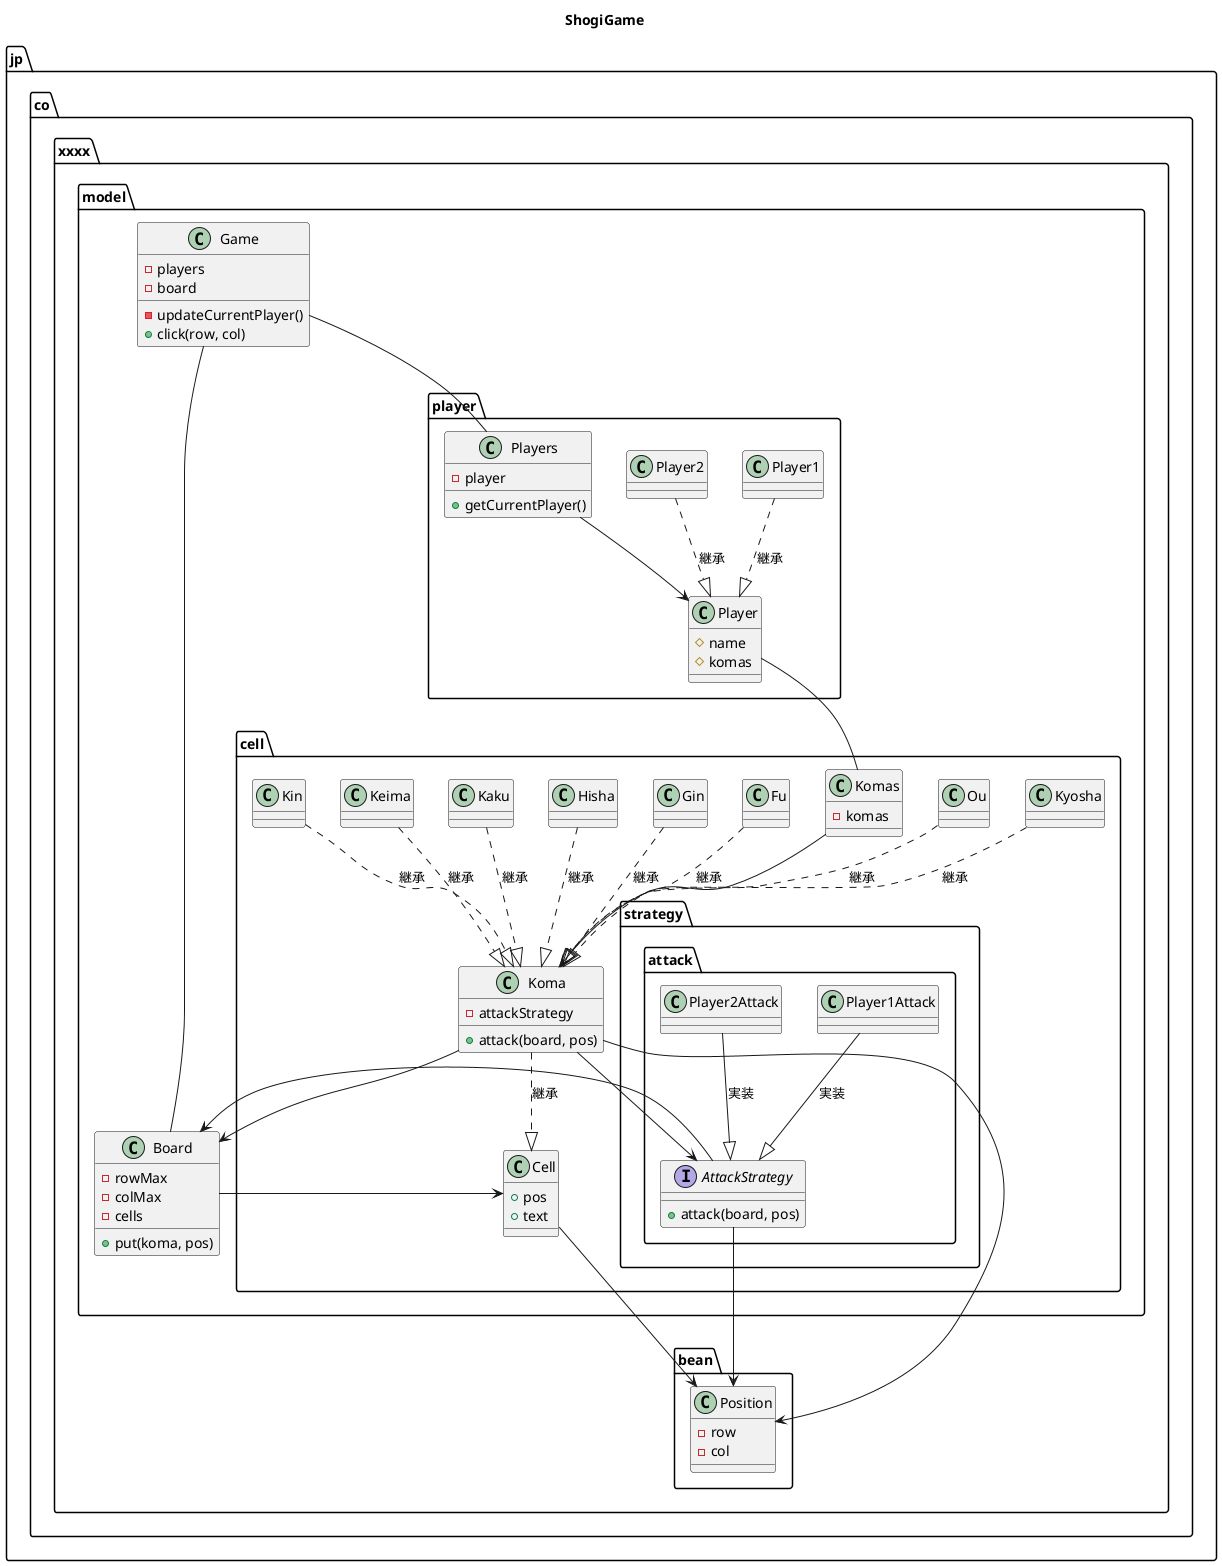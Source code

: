 @startuml game

title ShogiGame

package jp.co.xxxx {
    package bean {
        class Position {
            - row
            - col
        }
    }

    package model {
        class Game {
            - players
            - board
            - updateCurrentPlayer()
            + click(row, col)
        }

        class Board {
            - rowMax
            - colMax
            - cells
            + put(koma, pos)
        }

        package player {
            class Players {
                - player
                + getCurrentPlayer()
            }
            class Player {
                # name
                # komas
            }
            class Player1
            class Player2
        }

        package cell {
            class Cell {
                + pos
                + text
            }

            class Komas {
                - komas
            }

            class Koma {
                - attackStrategy
                + attack(board, pos)
            }

            class Fu
            class Gin
            class Hisha
            class Kaku
            class Keima
            class Kin
            class Kyosha
            class Ou

            package strategy {
                package attack {
                    interface AttackStrategy {
                        + attack(board, pos)
                    }
                    class Player1Attack
                    class Player2Attack
                }
            }
        }
    }
}

Game -- Board
Game -- Players
Board --> Cell
Players --> Player
Koma ..|> Cell : 継承
Cell --> Position

Player -- Komas
Komas --> Koma
Player1 ..|> Player : 継承
Player2 ..|> Player : 継承

Koma --> AttackStrategy
Koma --> Position
Koma --> Board
Fu ..|> Koma  : 継承
Gin ..|> Koma : 継承
Hisha ..|> Koma : 継承
Kaku ..|> Koma : 継承
Keima ..|> Koma : 継承
Kin ..|> Koma : 継承
Kyosha ..|> Koma : 継承
Ou ..|> Koma : 継承

Player1Attack --|> AttackStrategy : 実装
Player2Attack --|> AttackStrategy : 実装

AttackStrategy --> Board
AttackStrategy --> Position

@enduml